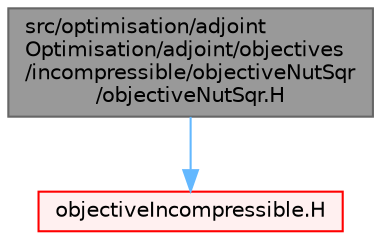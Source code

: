 digraph "src/optimisation/adjointOptimisation/adjoint/objectives/incompressible/objectiveNutSqr/objectiveNutSqr.H"
{
 // LATEX_PDF_SIZE
  bgcolor="transparent";
  edge [fontname=Helvetica,fontsize=10,labelfontname=Helvetica,labelfontsize=10];
  node [fontname=Helvetica,fontsize=10,shape=box,height=0.2,width=0.4];
  Node1 [id="Node000001",label="src/optimisation/adjoint\lOptimisation/adjoint/objectives\l/incompressible/objectiveNutSqr\l/objectiveNutSqr.H",height=0.2,width=0.4,color="gray40", fillcolor="grey60", style="filled", fontcolor="black",tooltip=" "];
  Node1 -> Node2 [id="edge1_Node000001_Node000002",color="steelblue1",style="solid",tooltip=" "];
  Node2 [id="Node000002",label="objectiveIncompressible.H",height=0.2,width=0.4,color="red", fillcolor="#FFF0F0", style="filled",URL="$objectiveIncompressible_8H.html",tooltip=" "];
}
